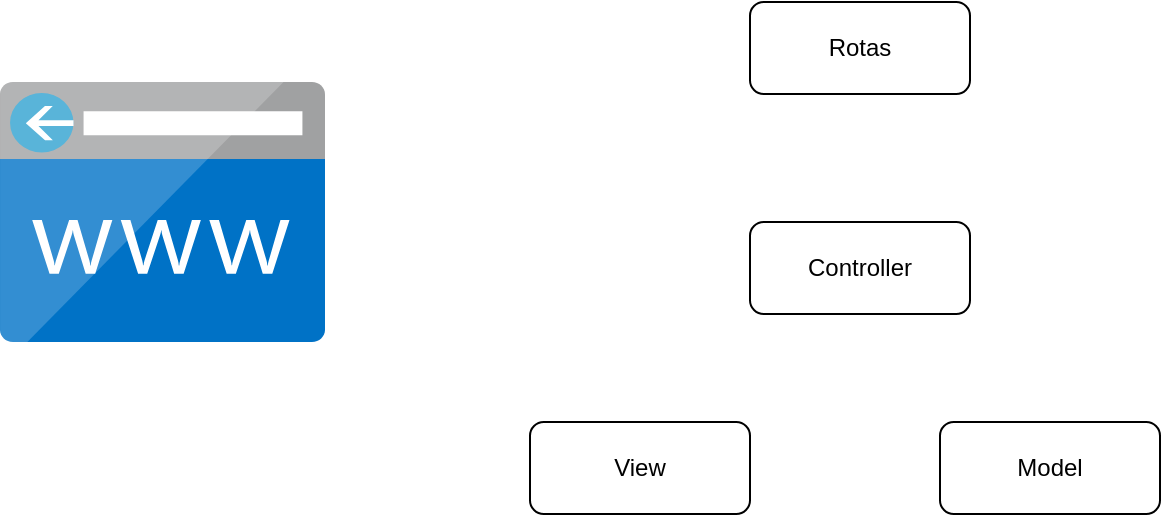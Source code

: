 <mxfile version="13.9.9" type="device"><diagram id="mzhX5iF08Q2TgaAAnevl" name="Página-1"><mxGraphModel dx="1086" dy="618" grid="1" gridSize="10" guides="1" tooltips="1" connect="1" arrows="1" fold="1" page="1" pageScale="1" pageWidth="1169" pageHeight="827" math="0" shadow="0"><root><mxCell id="0"/><mxCell id="1" parent="0"/><mxCell id="0LmpqKuTSklb17yaNH5q-3" value="Model" style="rounded=1;whiteSpace=wrap;html=1;" parent="1" vertex="1"><mxGeometry x="570" y="400" width="110" height="46" as="geometry"/></mxCell><mxCell id="0LmpqKuTSklb17yaNH5q-4" value="View" style="rounded=1;whiteSpace=wrap;html=1;" parent="1" vertex="1"><mxGeometry x="365" y="400" width="110" height="46" as="geometry"/></mxCell><mxCell id="0LmpqKuTSklb17yaNH5q-6" value="Controller" style="rounded=1;whiteSpace=wrap;html=1;" parent="1" vertex="1"><mxGeometry x="475" y="300" width="110" height="46" as="geometry"/></mxCell><mxCell id="0LmpqKuTSklb17yaNH5q-7" value="Rotas" style="rounded=1;whiteSpace=wrap;html=1;" parent="1" vertex="1"><mxGeometry x="475" y="190" width="110" height="46" as="geometry"/></mxCell><mxCell id="l31jAM6-MEd3nQjrMjcl-1" value="" style="aspect=fixed;html=1;points=[];align=center;image;fontSize=12;image=img/lib/mscae/CustomDomain.svg;fillColor=#036897;gradientColor=#ffffff;" parent="1" vertex="1"><mxGeometry x="100" y="230" width="162.5" height="130" as="geometry"/></mxCell></root></mxGraphModel></diagram></mxfile>